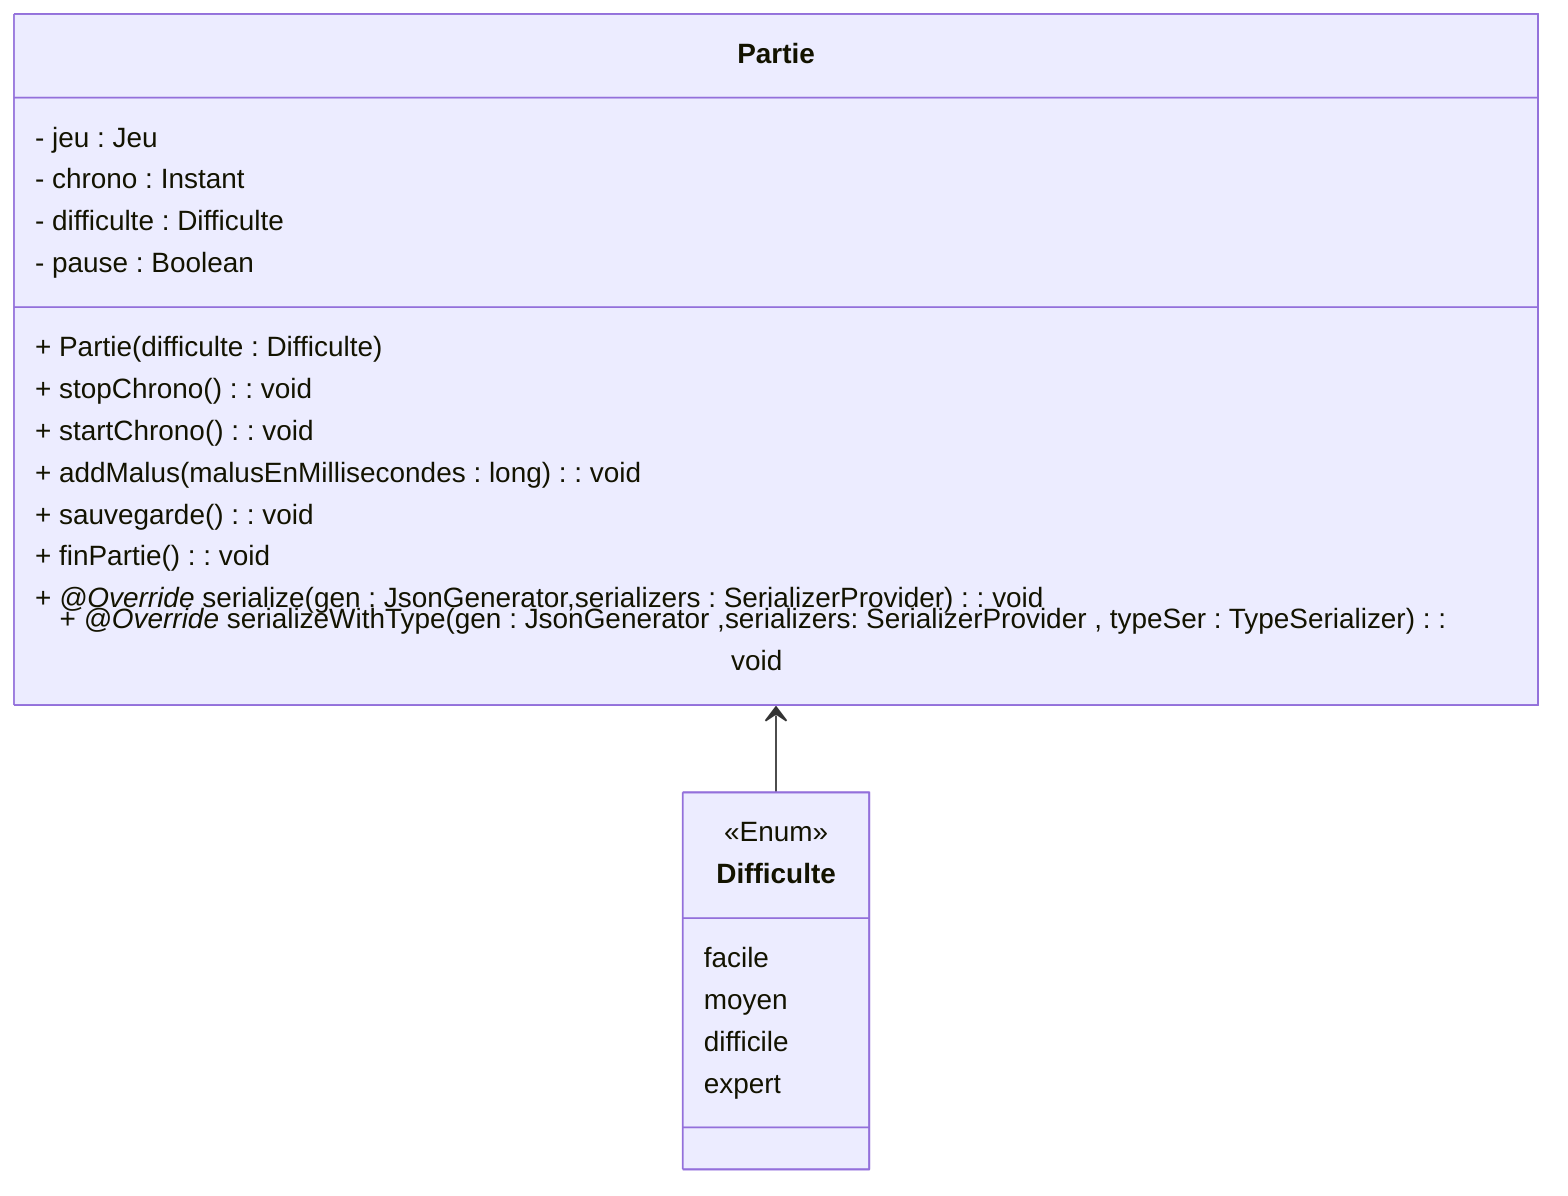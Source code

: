 classDiagram
direction TB
    class Difficulte{
        facile
        moyen
        difficile
        expert
    }
    class Partie{
        - jeu : Jeu
        - chrono : Instant
        - difficulte : Difficulte
        - pause : Boolean
        + Partie(difficulte : Difficulte)
        + stopChrono() : void
        + startChrono() : void
        + addMalus(malusEnMillisecondes : long) : void
        + sauvegarde() : void
        + finPartie() : void
        + *@Override* serialize(gen : JsonGenerator,serializers : SerializerProvider ) : void
        + *@Override* serializeWithType(gen : JsonGenerator ,serializers: SerializerProvider , typeSer : TypeSerializer ) : void
    }

<<Enum>> Difficulte
Partie <-- Difficulte